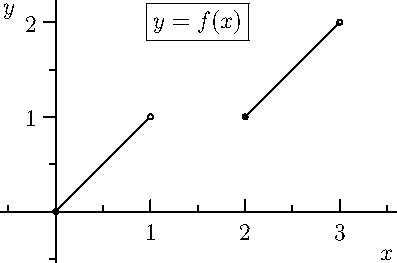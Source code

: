 import geometry;
import graph;
usepackage("amsmath");


real f(real x) {
  if (x <= 1)
    return x;
  else
    return x-1;
};
real xmin = -0;
real xmax = 3;
real ymin = 10;
real ymax = -10;
real epsmargin = 0.5;


size(7cm,5cm);


draw(graph(f,0,1));
draw(graph(f,2,3));
dot((3,f(3)),UnFill);
dot((2,f(2)),Fill);
dot((1,f(1)),UnFill);
dot((0,f(0)),Fill);
xlimits(xmin-epsmargin,xmax+epsmargin,Crop);
ylimits(ymin,ymax,Crop);
label("\boxed{y = f(x)}", (1.5,2));


xaxis("$x$",LeftTicks(NoZero));
yaxis("$y$",LeftTicks(NoZero));

